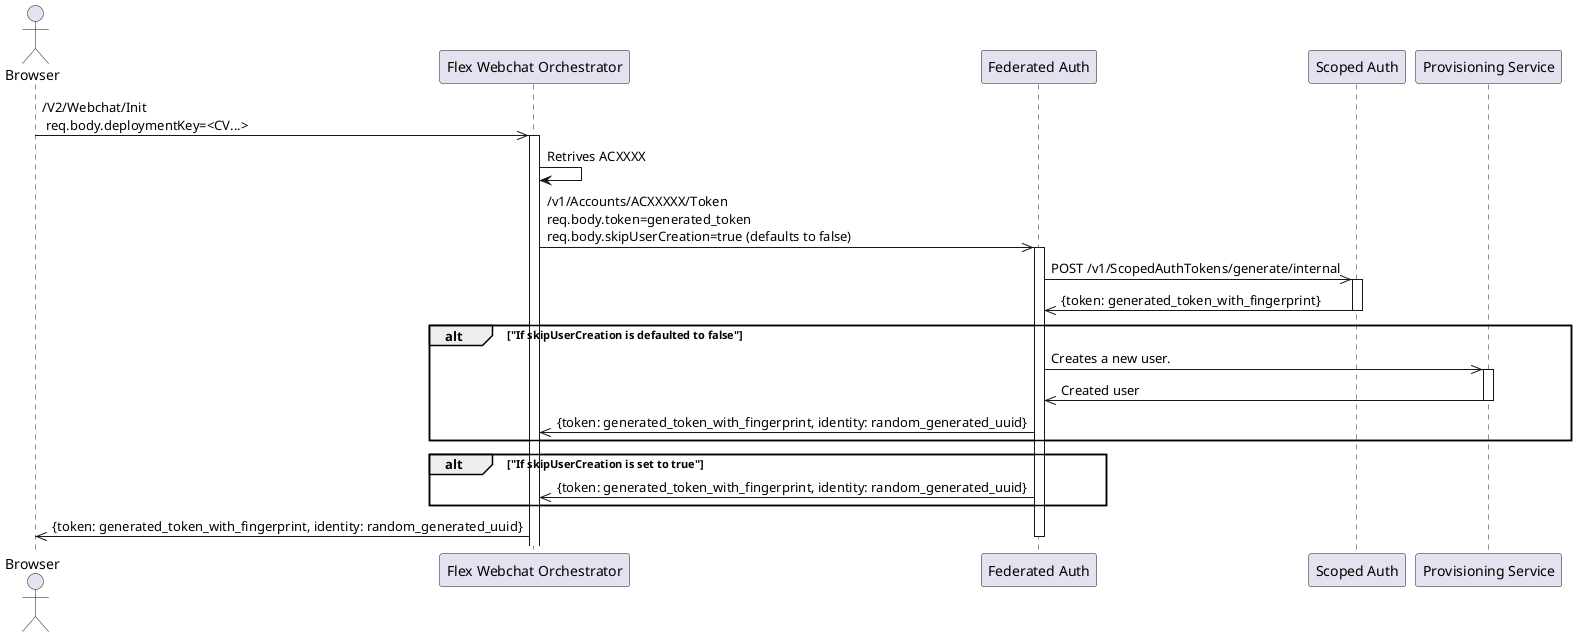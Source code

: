 @startuml

actor "Browser" as BRS
participant "Flex Webchat Orchestrator" as FWO
participant "Federated Auth" as FAS
participant "Scoped Auth" as SAS
participant "Provisioning Service" as UPS


BRS ->> FWO: /V2/Webchat/Init \n req.body.deploymentKey=<CV...>
activate FWO
FWO -> FWO: Retrives ACXXXX
FWO ->> FAS: /v1/Accounts/ACXXXXX/Token \nreq.body.token=generated_token \nreq.body.skipUserCreation=true (defaults to false)
activate FAS
FAS ->> SAS: POST /v1/ScopedAuthTokens/generate/internal
activate SAS
SAS ->> FAS: {token: generated_token_with_fingerprint}
deactivate SAS

alt "If skipUserCreation is defaulted to false"
    FAS ->> UPS: Creates a new user.
    activate UPS
    UPS ->> FAS: Created user
    deactivate UPS
    FAS ->> FWO:  {token: generated_token_with_fingerprint, identity: random_generated_uuid}
end

alt "If skipUserCreation is set to true"
    FAS ->> FWO:  {token: generated_token_with_fingerprint, identity: random_generated_uuid}
end

FWO ->> BRS:  {token: generated_token_with_fingerprint, identity: random_generated_uuid}
deactivate FAS

@enduml
